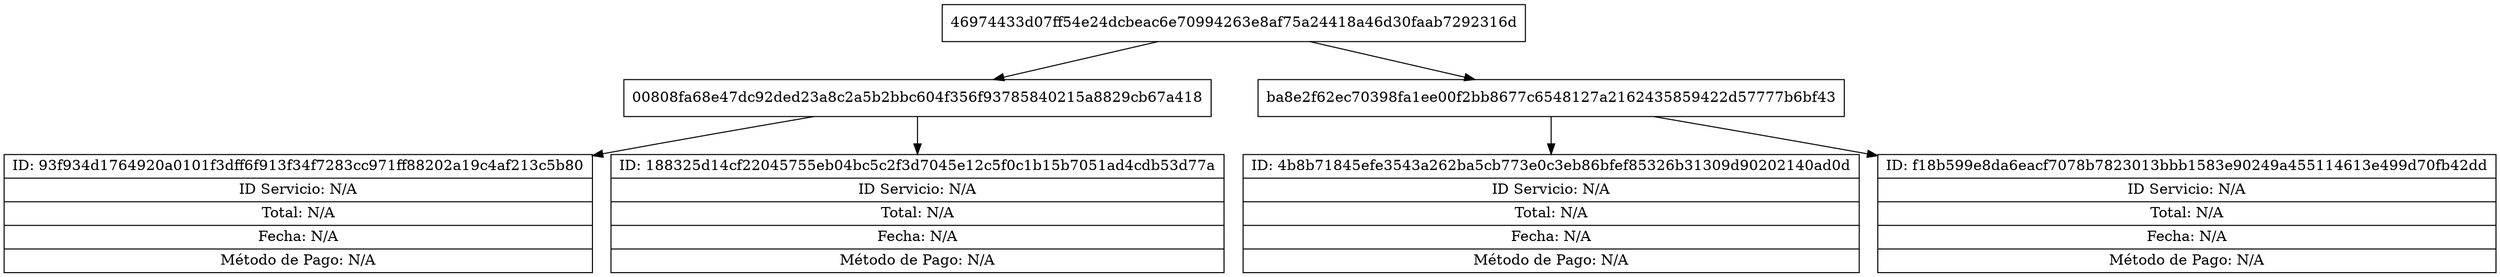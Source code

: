 digraph MerkleTree {
node [shape=record];
"46974433d07ff54e24dcbeac6e70994263e8af75a24418a46d30faab7292316d" [label="46974433d07ff54e24dcbeac6e70994263e8af75a24418a46d30faab7292316d"];
"46974433d07ff54e24dcbeac6e70994263e8af75a24418a46d30faab7292316d" -> "00808fa68e47dc92ded23a8c2a5b2bbc604f356f93785840215a8829cb67a418";
"00808fa68e47dc92ded23a8c2a5b2bbc604f356f93785840215a8829cb67a418" [label="00808fa68e47dc92ded23a8c2a5b2bbc604f356f93785840215a8829cb67a418"];
"00808fa68e47dc92ded23a8c2a5b2bbc604f356f93785840215a8829cb67a418" -> "93f934d1764920a0101f3dff6f913f34f7283cc971ff88202a19c4af213c5b80";
"93f934d1764920a0101f3dff6f913f34f7283cc971ff88202a19c4af213c5b80" [label="{ID: 93f934d1764920a0101f3dff6f913f34f7283cc971ff88202a19c4af213c5b80|ID Servicio: N/A|Total: N/A|Fecha: N/A|Método de Pago: N/A}"];
"00808fa68e47dc92ded23a8c2a5b2bbc604f356f93785840215a8829cb67a418" -> "188325d14cf22045755eb04bc5c2f3d7045e12c5f0c1b15b7051ad4cdb53d77a";
"188325d14cf22045755eb04bc5c2f3d7045e12c5f0c1b15b7051ad4cdb53d77a" [label="{ID: 188325d14cf22045755eb04bc5c2f3d7045e12c5f0c1b15b7051ad4cdb53d77a|ID Servicio: N/A|Total: N/A|Fecha: N/A|Método de Pago: N/A}"];
"46974433d07ff54e24dcbeac6e70994263e8af75a24418a46d30faab7292316d" -> "ba8e2f62ec70398fa1ee00f2bb8677c6548127a2162435859422d57777b6bf43";
"ba8e2f62ec70398fa1ee00f2bb8677c6548127a2162435859422d57777b6bf43" [label="ba8e2f62ec70398fa1ee00f2bb8677c6548127a2162435859422d57777b6bf43"];
"ba8e2f62ec70398fa1ee00f2bb8677c6548127a2162435859422d57777b6bf43" -> "4b8b71845efe3543a262ba5cb773e0c3eb86bfef85326b31309d90202140ad0d";
"4b8b71845efe3543a262ba5cb773e0c3eb86bfef85326b31309d90202140ad0d" [label="{ID: 4b8b71845efe3543a262ba5cb773e0c3eb86bfef85326b31309d90202140ad0d|ID Servicio: N/A|Total: N/A|Fecha: N/A|Método de Pago: N/A}"];
"ba8e2f62ec70398fa1ee00f2bb8677c6548127a2162435859422d57777b6bf43" -> "f18b599e8da6eacf7078b7823013bbb1583e90249a455114613e499d70fb42dd";
"f18b599e8da6eacf7078b7823013bbb1583e90249a455114613e499d70fb42dd" [label="{ID: f18b599e8da6eacf7078b7823013bbb1583e90249a455114613e499d70fb42dd|ID Servicio: N/A|Total: N/A|Fecha: N/A|Método de Pago: N/A}"];
}
